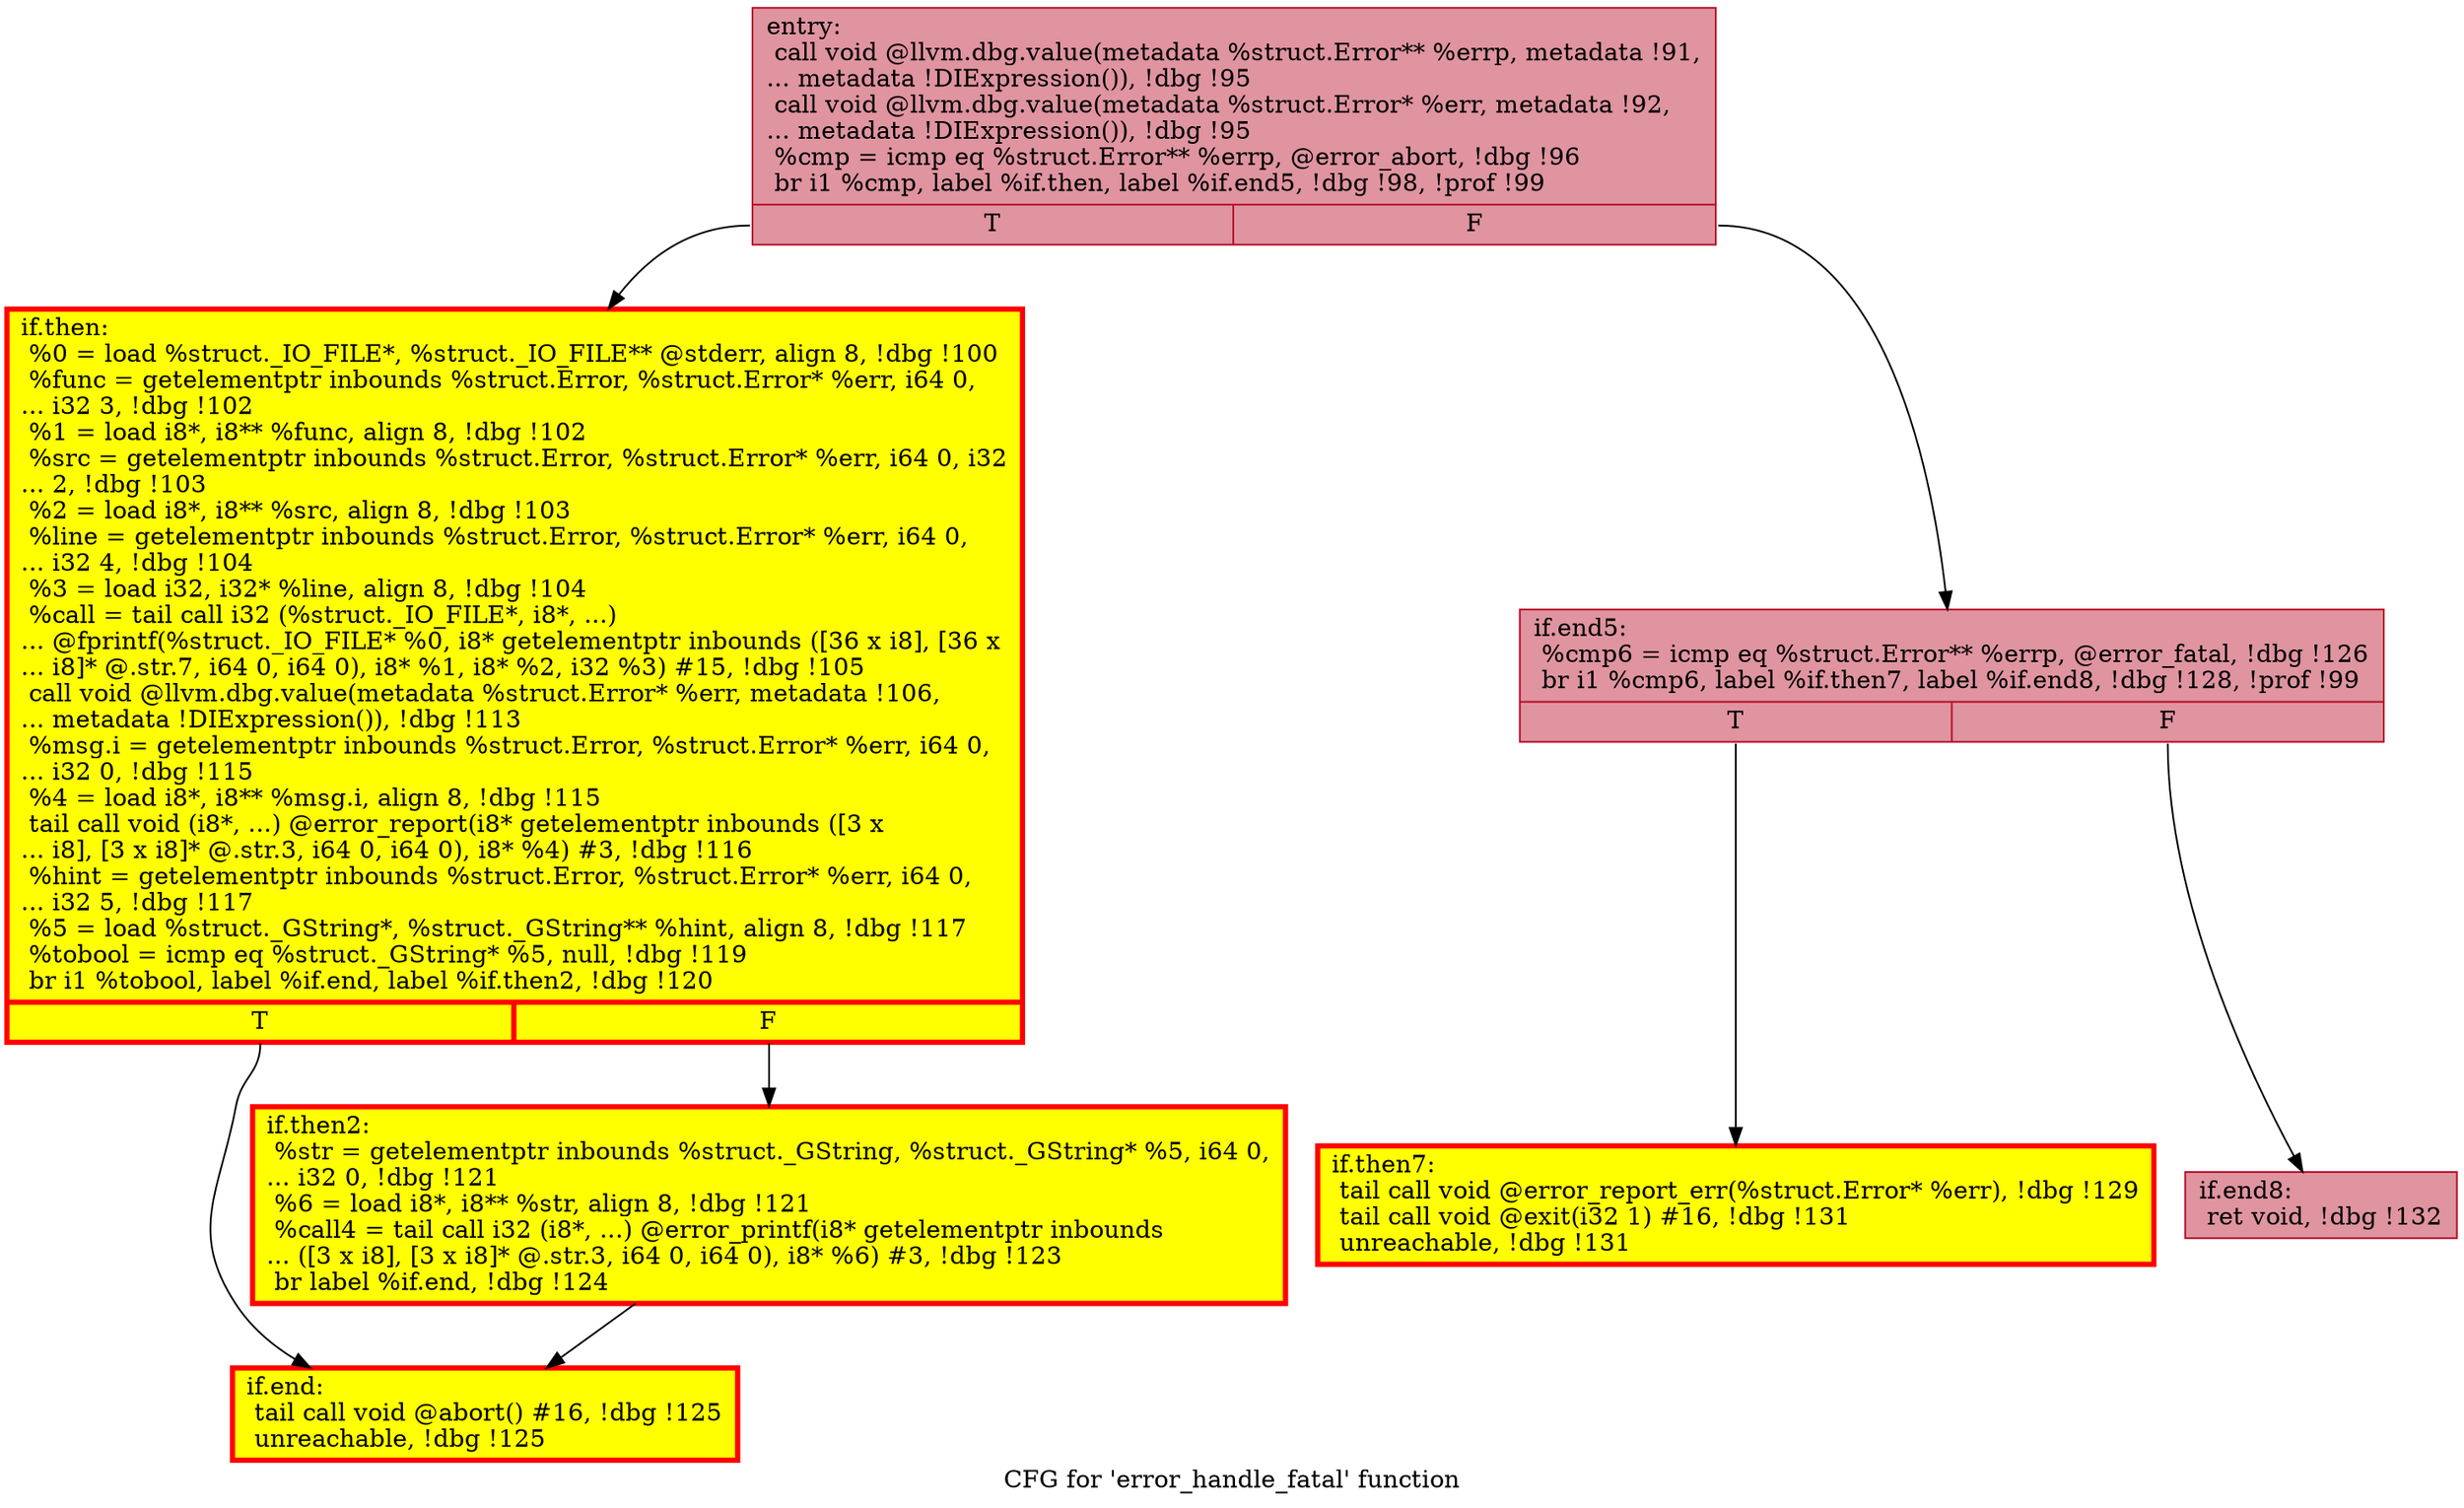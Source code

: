 digraph "CFG for 'error_handle_fatal' function" {
	label="CFG for 'error_handle_fatal' function";

	Node0x55bf8ec32b30 [shape=record,color="#b70d28ff", style=filled, fillcolor="#b70d2870",label="{entry:\l  call void @llvm.dbg.value(metadata %struct.Error** %errp, metadata !91,\l... metadata !DIExpression()), !dbg !95\l  call void @llvm.dbg.value(metadata %struct.Error* %err, metadata !92,\l... metadata !DIExpression()), !dbg !95\l  %cmp = icmp eq %struct.Error** %errp, @error_abort, !dbg !96\l  br i1 %cmp, label %if.then, label %if.end5, !dbg !98, !prof !99\l|{<s0>T|<s1>F}}"];
	Node0x55bf8ec32b30:s0 -> Node0x55bf8ec33a70;
	Node0x55bf8ec32b30:s1 -> Node0x55bf8ec0eaf0;
	Node0x55bf8ec33a70 [shape=record,penwidth=3.0, style="filled", color="red", fillcolor="yellow",label="{if.then:                                          \l  %0 = load %struct._IO_FILE*, %struct._IO_FILE** @stderr, align 8, !dbg !100\l  %func = getelementptr inbounds %struct.Error, %struct.Error* %err, i64 0,\l... i32 3, !dbg !102\l  %1 = load i8*, i8** %func, align 8, !dbg !102\l  %src = getelementptr inbounds %struct.Error, %struct.Error* %err, i64 0, i32\l... 2, !dbg !103\l  %2 = load i8*, i8** %src, align 8, !dbg !103\l  %line = getelementptr inbounds %struct.Error, %struct.Error* %err, i64 0,\l... i32 4, !dbg !104\l  %3 = load i32, i32* %line, align 8, !dbg !104\l  %call = tail call i32 (%struct._IO_FILE*, i8*, ...)\l... @fprintf(%struct._IO_FILE* %0, i8* getelementptr inbounds ([36 x i8], [36 x\l... i8]* @.str.7, i64 0, i64 0), i8* %1, i8* %2, i32 %3) #15, !dbg !105\l  call void @llvm.dbg.value(metadata %struct.Error* %err, metadata !106,\l... metadata !DIExpression()), !dbg !113\l  %msg.i = getelementptr inbounds %struct.Error, %struct.Error* %err, i64 0,\l... i32 0, !dbg !115\l  %4 = load i8*, i8** %msg.i, align 8, !dbg !115\l  tail call void (i8*, ...) @error_report(i8* getelementptr inbounds ([3 x\l... i8], [3 x i8]* @.str.3, i64 0, i64 0), i8* %4) #3, !dbg !116\l  %hint = getelementptr inbounds %struct.Error, %struct.Error* %err, i64 0,\l... i32 5, !dbg !117\l  %5 = load %struct._GString*, %struct._GString** %hint, align 8, !dbg !117\l  %tobool = icmp eq %struct._GString* %5, null, !dbg !119\l  br i1 %tobool, label %if.end, label %if.then2, !dbg !120\l|{<s0>T|<s1>F}}"];
	Node0x55bf8ec33a70:s0 -> Node0x55bf8ec38600;
	Node0x55bf8ec33a70:s1 -> Node0x55bf8ec0efb0;
	Node0x55bf8ec0efb0 [shape=record,penwidth=3.0, style="filled", color="red", fillcolor="yellow",label="{if.then2:                                         \l  %str = getelementptr inbounds %struct._GString, %struct._GString* %5, i64 0,\l... i32 0, !dbg !121\l  %6 = load i8*, i8** %str, align 8, !dbg !121\l  %call4 = tail call i32 (i8*, ...) @error_printf(i8* getelementptr inbounds\l... ([3 x i8], [3 x i8]* @.str.3, i64 0, i64 0), i8* %6) #3, !dbg !123\l  br label %if.end, !dbg !124\l}"];
	Node0x55bf8ec0efb0 -> Node0x55bf8ec38600;
	Node0x55bf8ec38600 [shape=record,penwidth=3.0, style="filled", color="red", fillcolor="yellow",label="{if.end:                                           \l  tail call void @abort() #16, !dbg !125\l  unreachable, !dbg !125\l}"];
	Node0x55bf8ec0eaf0 [shape=record,color="#b70d28ff", style=filled, fillcolor="#b70d2870",label="{if.end5:                                          \l  %cmp6 = icmp eq %struct.Error** %errp, @error_fatal, !dbg !126\l  br i1 %cmp6, label %if.then7, label %if.end8, !dbg !128, !prof !99\l|{<s0>T|<s1>F}}"];
	Node0x55bf8ec0eaf0:s0 -> Node0x55bf8ec398d0;
	Node0x55bf8ec0eaf0:s1 -> Node0x55bf8ec39980;
	Node0x55bf8ec398d0 [shape=record,penwidth=3.0, style="filled", color="red", fillcolor="yellow",label="{if.then7:                                         \l  tail call void @error_report_err(%struct.Error* %err), !dbg !129\l  tail call void @exit(i32 1) #16, !dbg !131\l  unreachable, !dbg !131\l}"];
	Node0x55bf8ec39980 [shape=record,color="#b70d28ff", style=filled, fillcolor="#b70d2870",label="{if.end8:                                          \l  ret void, !dbg !132\l}"];
}
